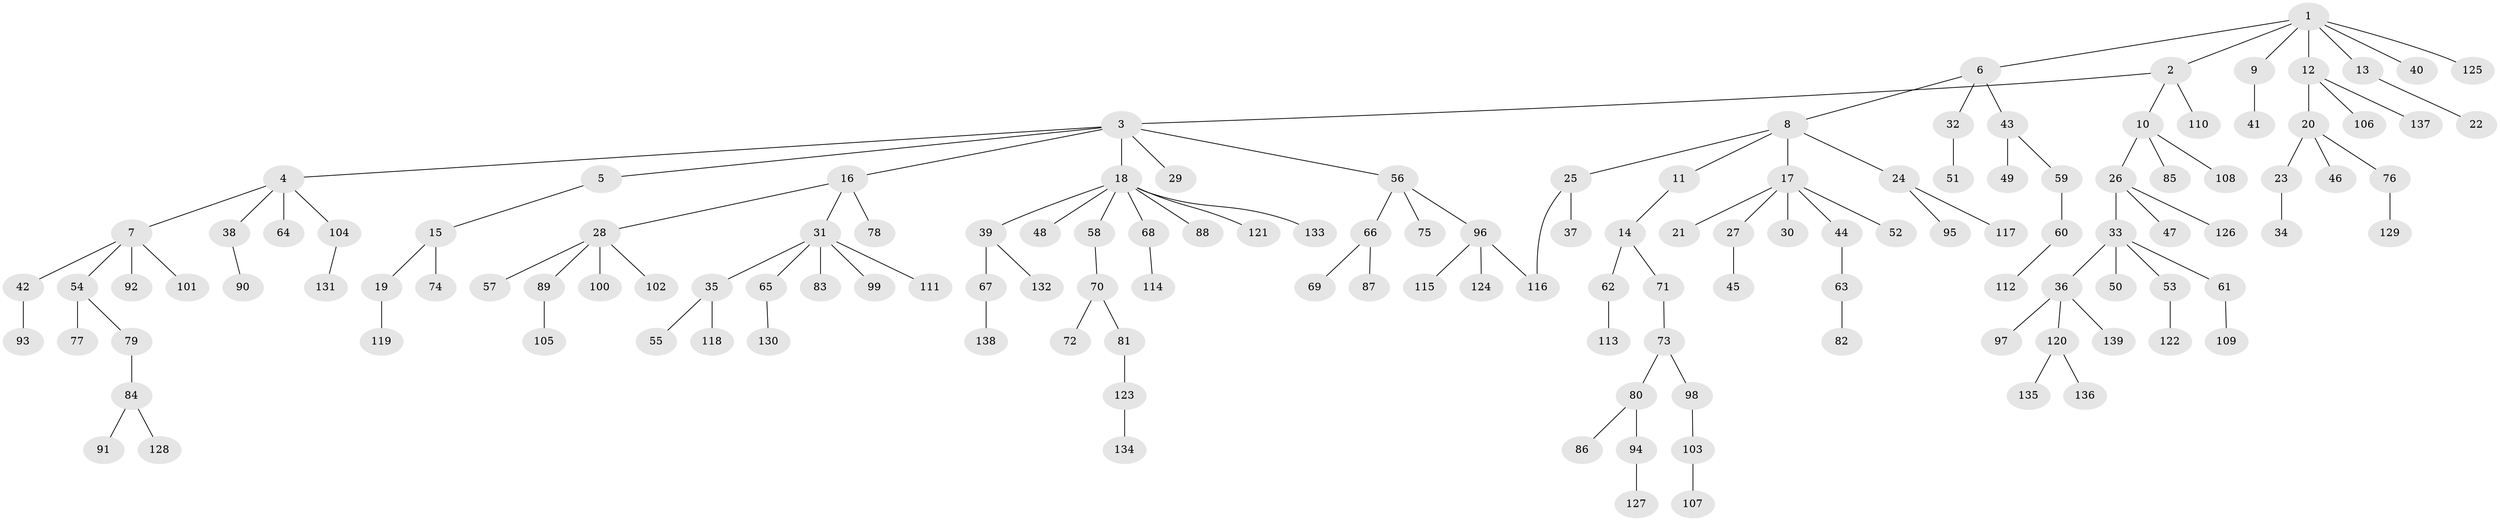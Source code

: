 // Generated by graph-tools (version 1.1) at 2025/01/03/09/25 03:01:05]
// undirected, 139 vertices, 139 edges
graph export_dot {
graph [start="1"]
  node [color=gray90,style=filled];
  1;
  2;
  3;
  4;
  5;
  6;
  7;
  8;
  9;
  10;
  11;
  12;
  13;
  14;
  15;
  16;
  17;
  18;
  19;
  20;
  21;
  22;
  23;
  24;
  25;
  26;
  27;
  28;
  29;
  30;
  31;
  32;
  33;
  34;
  35;
  36;
  37;
  38;
  39;
  40;
  41;
  42;
  43;
  44;
  45;
  46;
  47;
  48;
  49;
  50;
  51;
  52;
  53;
  54;
  55;
  56;
  57;
  58;
  59;
  60;
  61;
  62;
  63;
  64;
  65;
  66;
  67;
  68;
  69;
  70;
  71;
  72;
  73;
  74;
  75;
  76;
  77;
  78;
  79;
  80;
  81;
  82;
  83;
  84;
  85;
  86;
  87;
  88;
  89;
  90;
  91;
  92;
  93;
  94;
  95;
  96;
  97;
  98;
  99;
  100;
  101;
  102;
  103;
  104;
  105;
  106;
  107;
  108;
  109;
  110;
  111;
  112;
  113;
  114;
  115;
  116;
  117;
  118;
  119;
  120;
  121;
  122;
  123;
  124;
  125;
  126;
  127;
  128;
  129;
  130;
  131;
  132;
  133;
  134;
  135;
  136;
  137;
  138;
  139;
  1 -- 2;
  1 -- 6;
  1 -- 9;
  1 -- 12;
  1 -- 13;
  1 -- 40;
  1 -- 125;
  2 -- 3;
  2 -- 10;
  2 -- 110;
  3 -- 4;
  3 -- 5;
  3 -- 16;
  3 -- 18;
  3 -- 29;
  3 -- 56;
  4 -- 7;
  4 -- 38;
  4 -- 64;
  4 -- 104;
  5 -- 15;
  6 -- 8;
  6 -- 32;
  6 -- 43;
  7 -- 42;
  7 -- 54;
  7 -- 92;
  7 -- 101;
  8 -- 11;
  8 -- 17;
  8 -- 24;
  8 -- 25;
  9 -- 41;
  10 -- 26;
  10 -- 85;
  10 -- 108;
  11 -- 14;
  12 -- 20;
  12 -- 106;
  12 -- 137;
  13 -- 22;
  14 -- 62;
  14 -- 71;
  15 -- 19;
  15 -- 74;
  16 -- 28;
  16 -- 31;
  16 -- 78;
  17 -- 21;
  17 -- 27;
  17 -- 30;
  17 -- 44;
  17 -- 52;
  18 -- 39;
  18 -- 48;
  18 -- 58;
  18 -- 68;
  18 -- 88;
  18 -- 121;
  18 -- 133;
  19 -- 119;
  20 -- 23;
  20 -- 46;
  20 -- 76;
  23 -- 34;
  24 -- 95;
  24 -- 117;
  25 -- 37;
  25 -- 116;
  26 -- 33;
  26 -- 47;
  26 -- 126;
  27 -- 45;
  28 -- 57;
  28 -- 89;
  28 -- 100;
  28 -- 102;
  31 -- 35;
  31 -- 65;
  31 -- 83;
  31 -- 99;
  31 -- 111;
  32 -- 51;
  33 -- 36;
  33 -- 50;
  33 -- 53;
  33 -- 61;
  35 -- 55;
  35 -- 118;
  36 -- 97;
  36 -- 120;
  36 -- 139;
  38 -- 90;
  39 -- 67;
  39 -- 132;
  42 -- 93;
  43 -- 49;
  43 -- 59;
  44 -- 63;
  53 -- 122;
  54 -- 77;
  54 -- 79;
  56 -- 66;
  56 -- 75;
  56 -- 96;
  58 -- 70;
  59 -- 60;
  60 -- 112;
  61 -- 109;
  62 -- 113;
  63 -- 82;
  65 -- 130;
  66 -- 69;
  66 -- 87;
  67 -- 138;
  68 -- 114;
  70 -- 72;
  70 -- 81;
  71 -- 73;
  73 -- 80;
  73 -- 98;
  76 -- 129;
  79 -- 84;
  80 -- 86;
  80 -- 94;
  81 -- 123;
  84 -- 91;
  84 -- 128;
  89 -- 105;
  94 -- 127;
  96 -- 115;
  96 -- 116;
  96 -- 124;
  98 -- 103;
  103 -- 107;
  104 -- 131;
  120 -- 135;
  120 -- 136;
  123 -- 134;
}
